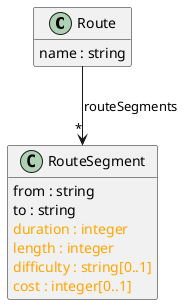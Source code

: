 @startuml
hide empty methods
hide empty fields

class "Route" {
  {field} name : string
}

class "RouteSegment" {
  {field} from : string
  {field} to : string
  <font color="orange">{field} duration : integer
  <font color="orange">{field} length : integer
  <font color="orange">{field} difficulty : string[0..1]
  <font color="orange">{field} cost : integer[0..1]
}

"Route" --> "*" "RouteSegment"  :  "routeSegments"

@enduml
